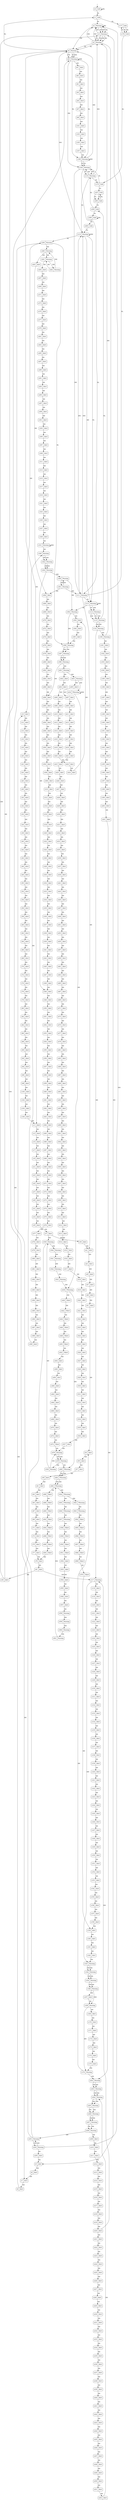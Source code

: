 digraph SM {
s0 [label="s0|Safe", shape=record, style=rounded];
s1 [label="s1|Safe", shape=record, style=rounded];
s2 [label="s2|Warning", shape=record, style=rounded];
s3 [label="s3|Warning", shape=record, style=rounded];
s4 [label="s4|Warning", shape=record, style=rounded];
s5 [label="s5|Alert", shape=record, style=rounded];
s6 [label="s6|Alert", shape=record, style=rounded];
s7 [label="s7|Alert", shape=record, style=rounded];
s8 [label="s8|Alert", shape=record, style=rounded];
s9 [label="s9|Warning", shape=record, style=rounded];
s10 [label="s10|Alert", shape=record, style=rounded];
s11 [label="s11|Alert", shape=record, style=rounded];
s12 [label="s12|Alert", shape=record, style=rounded];
s13 [label="s13|Alert", shape=record, style=rounded];
s14 [label="s14|Alert", shape=record, style=rounded];
s15 [label="s15|Alert", shape=record, style=rounded];
s16 [label="s16|Alert", shape=record, style=rounded];
s17 [label="s17|Alert", shape=record, style=rounded];
s18 [label="s18|Alert", shape=record, style=rounded];
s19 [label="s19|Alert", shape=record, style=rounded];
s20 [label="s20|Alert", shape=record, style=rounded];
s21 [label="s21|Alert", shape=record, style=rounded];
s22 [label="s22|Alert", shape=record, style=rounded];
s23 [label="s23|Alert", shape=record, style=rounded];
s24 [label="s24|Alert", shape=record, style=rounded];
s25 [label="s25|Alert", shape=record, style=rounded];
s26 [label="s26|Alert", shape=record, style=rounded];
s27 [label="s27|Alert", shape=record, style=rounded];
s28 [label="s28|Alert", shape=record, style=rounded];
s29 [label="s29|Alert", shape=record, style=rounded];
s30 [label="s30|Alert", shape=record, style=rounded];
s31 [label="s31|Alert", shape=record, style=rounded];
s32 [label="s32|Alert", shape=record, style=rounded];
s33 [label="s33|Alert", shape=record, style=rounded];
s34 [label="s34|Alert", shape=record, style=rounded];
s35 [label="s35|Alert", shape=record, style=rounded];
s36 [label="s36|Alert", shape=record, style=rounded];
s37 [label="s37|Alert", shape=record, style=rounded];
s38 [label="s38|Alert", shape=record, style=rounded];
s39 [label="s39|Alert", shape=record, style=rounded];
s40 [label="s40|Alert", shape=record, style=rounded];
s41 [label="s41|Alert", shape=record, style=rounded];
s42 [label="s42|Alert", shape=record, style=rounded];
s43 [label="s43|Alert", shape=record, style=rounded];
s44 [label="s44|Alert", shape=record, style=rounded];
s45 [label="s45|Alert", shape=record, style=rounded];
s46 [label="s46|Alert", shape=record, style=rounded];
s47 [label="s47|Alert", shape=record, style=rounded];
s48 [label="s48|Alert", shape=record, style=rounded];
s49 [label="s49|Alert", shape=record, style=rounded];
s50 [label="s50|Alert", shape=record, style=rounded];
s51 [label="s51|Alert", shape=record, style=rounded];
s52 [label="s52|Alert", shape=record, style=rounded];
s53 [label="s53|Alert", shape=record, style=rounded];
s54 [label="s54|Alert", shape=record, style=rounded];
s55 [label="s55|Alert", shape=record, style=rounded];
s56 [label="s56|Alert", shape=record, style=rounded];
s57 [label="s57|Alert", shape=record, style=rounded];
s58 [label="s58|Alert", shape=record, style=rounded];
s59 [label="s59|Alert", shape=record, style=rounded];
s60 [label="s60|Alert", shape=record, style=rounded];
s61 [label="s61|Alert", shape=record, style=rounded];
s62 [label="s62|Alert", shape=record, style=rounded];
s63 [label="s63|Alert", shape=record, style=rounded];
s64 [label="s64|Alert", shape=record, style=rounded];
s65 [label="s65|Alert", shape=record, style=rounded];
s66 [label="s66|Alert", shape=record, style=rounded];
s67 [label="s67|Alert", shape=record, style=rounded];
s68 [label="s68|Alert", shape=record, style=rounded];
s69 [label="s69|Alert", shape=record, style=rounded];
s70 [label="s70|Alert", shape=record, style=rounded];
s71 [label="s71|Alert", shape=record, style=rounded];
s72 [label="s72|Alert", shape=record, style=rounded];
s73 [label="s73|Alert", shape=record, style=rounded];
s74 [label="s74|Alert", shape=record, style=rounded];
s75 [label="s75|Alert", shape=record, style=rounded];
s76 [label="s76|Alert", shape=record, style=rounded];
s77 [label="s77|Alert", shape=record, style=rounded];
s78 [label="s78|Alert", shape=record, style=rounded];
s79 [label="s79|Alert", shape=record, style=rounded];
s80 [label="s80|Alert", shape=record, style=rounded];
s81 [label="s81|Alert", shape=record, style=rounded];
s82 [label="s82|Alert", shape=record, style=rounded];
s83 [label="s83|Alert", shape=record, style=rounded];
s84 [label="s84|Alert", shape=record, style=rounded];
s85 [label="s85|Warning", shape=record, style=rounded];
s86 [label="s86|Alert", shape=record, style=rounded];
s87 [label="s87|Alert", shape=record, style=rounded];
s88 [label="s88|Alert", shape=record, style=rounded];
s89 [label="s89|Alert", shape=record, style=rounded];
s90 [label="s90|Alert", shape=record, style=rounded];
s91 [label="s91|Alert", shape=record, style=rounded];
s92 [label="s92|Alert", shape=record, style=rounded];
s93 [label="s93|Alert", shape=record, style=rounded];
s94 [label="s94|Alert", shape=record, style=rounded];
s95 [label="s95|Alert", shape=record, style=rounded];
s96 [label="s96|Alert", shape=record, style=rounded];
s97 [label="s97|Alert", shape=record, style=rounded];
s98 [label="s98|Alert", shape=record, style=rounded];
s99 [label="s99|Alert", shape=record, style=rounded];
s100 [label="s100|Alert", shape=record, style=rounded];
s101 [label="s101|Alert", shape=record, style=rounded];
s102 [label="s102|Alert", shape=record, style=rounded];
s103 [label="s103|Alert", shape=record, style=rounded];
s104 [label="s104|Alert", shape=record, style=rounded];
s105 [label="s105|Alert", shape=record, style=rounded];
s106 [label="s106|Alert", shape=record, style=rounded];
s107 [label="s107|Alert", shape=record, style=rounded];
s108 [label="s108|Warning", shape=record, style=rounded];
s109 [label="s109|Warning", shape=record, style=rounded];
s110 [label="s110|Warning", shape=record, style=rounded];
s111 [label="s111|Warning", shape=record, style=rounded];
s112 [label="s112|Warning", shape=record, style=rounded];
s113 [label="s113|Warning", shape=record, style=rounded];
s114 [label="s114|Warning", shape=record, style=rounded];
s115 [label="s115|Warning", shape=record, style=rounded];
s116 [label="s116|Warning", shape=record, style=rounded];
s117 [label="s117|Warning", shape=record, style=rounded];
s118 [label="s118|Alert", shape=record, style=rounded];
s119 [label="s119|Alert", shape=record, style=rounded];
s120 [label="s120|Alert", shape=record, style=rounded];
s121 [label="s121|Alert", shape=record, style=rounded];
s122 [label="s122|Alert", shape=record, style=rounded];
s123 [label="s123|Alert", shape=record, style=rounded];
s124 [label="s124|Alert", shape=record, style=rounded];
s125 [label="s125|Alert", shape=record, style=rounded];
s126 [label="s126|Alert", shape=record, style=rounded];
s127 [label="s127|Alert", shape=record, style=rounded];
s128 [label="s128|Alert", shape=record, style=rounded];
s129 [label="s129|Alert", shape=record, style=rounded];
s130 [label="s130|Alert", shape=record, style=rounded];
s131 [label="s131|Alert", shape=record, style=rounded];
s132 [label="s132|Alert", shape=record, style=rounded];
s133 [label="s133|Alert", shape=record, style=rounded];
s134 [label="s134|Alert", shape=record, style=rounded];
s135 [label="s135|Alert", shape=record, style=rounded];
s136 [label="s136|Alert", shape=record, style=rounded];
s137 [label="s137|Alert", shape=record, style=rounded];
s138 [label="s138|Alert", shape=record, style=rounded];
s139 [label="s139|Alert", shape=record, style=rounded];
s140 [label="s140|Alert", shape=record, style=rounded];
s141 [label="s141|Alert", shape=record, style=rounded];
s142 [label="s142|Alert", shape=record, style=rounded];
s143 [label="s143|Alert", shape=record, style=rounded];
s144 [label="s144|Alert", shape=record, style=rounded];
s145 [label="s145|Alert", shape=record, style=rounded];
s146 [label="s146|Alert", shape=record, style=rounded];
s147 [label="s147|Alert", shape=record, style=rounded];
s148 [label="s148|Alert", shape=record, style=rounded];
s149 [label="s149|Alert", shape=record, style=rounded];
s150 [label="s150|Alert", shape=record, style=rounded];
s151 [label="s151|Alert", shape=record, style=rounded];
s152 [label="s152|Alert", shape=record, style=rounded];
s153 [label="s153|Alert", shape=record, style=rounded];
s154 [label="s154|Alert", shape=record, style=rounded];
s155 [label="s155|Alert", shape=record, style=rounded];
s156 [label="s156|Alert", shape=record, style=rounded];
s157 [label="s157|Alert", shape=record, style=rounded];
s158 [label="s158|Alert", shape=record, style=rounded];
s159 [label="s159|Alert", shape=record, style=rounded];
s160 [label="s160|Alert", shape=record, style=rounded];
s161 [label="s161|Alert", shape=record, style=rounded];
s162 [label="s162|Alert", shape=record, style=rounded];
s163 [label="s163|Warning", shape=record, style=rounded];
s164 [label="s164|Warning", shape=record, style=rounded];
s165 [label="s165|Warning", shape=record, style=rounded];
s166 [label="s166|Warning", shape=record, style=rounded];
s167 [label="s167|Alert", shape=record, style=rounded];
s168 [label="s168|Warning", shape=record, style=rounded];
s169 [label="s169|Alert", shape=record, style=rounded];
s170 [label="s170|Alert", shape=record, style=rounded];
s171 [label="s171|Alert", shape=record, style=rounded];
s172 [label="s172|Alert", shape=record, style=rounded];
s173 [label="s173|Alert", shape=record, style=rounded];
s174 [label="s174|Alert", shape=record, style=rounded];
s175 [label="s175|Alert", shape=record, style=rounded];
s176 [label="s176|Warning", shape=record, style=rounded];
s177 [label="s177|Safe", shape=record, style=rounded];
s178 [label="s178|Safe", shape=record, style=rounded];
s179 [label="s179|Safe", shape=record, style=rounded];
s180 [label="s180|Warning", shape=record, style=rounded];
s181 [label="s181|Alert", shape=record, style=rounded];
s182 [label="s182|Alert", shape=record, style=rounded];
s183 [label="s183|Alert", shape=record, style=rounded];
s184 [label="s184|Alert", shape=record, style=rounded];
s185 [label="s185|Alert", shape=record, style=rounded];
s186 [label="s186|Alert", shape=record, style=rounded];
s187 [label="s187|Alert", shape=record, style=rounded];
s188 [label="s188|Alert", shape=record, style=rounded];
s189 [label="s189|Alert", shape=record, style=rounded];
s190 [label="s190|Alert", shape=record, style=rounded];
s191 [label="s191|Alert", shape=record, style=rounded];
s192 [label="s192|Alert", shape=record, style=rounded];
s193 [label="s193|Alert", shape=record, style=rounded];
s194 [label="s194|Alert", shape=record, style=rounded];
s195 [label="s195|Alert", shape=record, style=rounded];
s196 [label="s196|Alert", shape=record, style=rounded];
s197 [label="s197|Alert", shape=record, style=rounded];
s198 [label="s198|Alert", shape=record, style=rounded];
s199 [label="s199|Alert", shape=record, style=rounded];
s200 [label="s200|Alert", shape=record, style=rounded];
s201 [label="s201|Alert", shape=record, style=rounded];
s202 [label="s202|Warning", shape=record, style=rounded];
s203 [label="s203|Warning", shape=record, style=rounded];
s204 [label="s204|Warning", shape=record, style=rounded];
s205 [label="s205|Warning", shape=record, style=rounded];
s206 [label="s206|Warning", shape=record, style=rounded];
s207 [label="s207|Warning", shape=record, style=rounded];
s208 [label="s208|Warning", shape=record, style=rounded];
s209 [label="s209|Alert", shape=record, style=rounded];
s210 [label="s210|Alert", shape=record, style=rounded];
s211 [label="s211|Alert", shape=record, style=rounded];
s212 [label="s212|Alert", shape=record, style=rounded];
s213 [label="s213|Alert", shape=record, style=rounded];
s214 [label="s214|Alert", shape=record, style=rounded];
s215 [label="s215|Alert", shape=record, style=rounded];
s216 [label="s216|Alert", shape=record, style=rounded];
s217 [label="s217|Alert", shape=record, style=rounded];
s218 [label="s218|Alert", shape=record, style=rounded];
s219 [label="s219|Alert", shape=record, style=rounded];
s220 [label="s220|Alert", shape=record, style=rounded];
s221 [label="s221|Alert", shape=record, style=rounded];
s222 [label="s222|Alert", shape=record, style=rounded];
s223 [label="s223|Alert", shape=record, style=rounded];
s224 [label="s224|Alert", shape=record, style=rounded];
s225 [label="s225|Alert", shape=record, style=rounded];
s226 [label="s226|Alert", shape=record, style=rounded];
s227 [label="s227|Alert", shape=record, style=rounded];
s228 [label="s228|Alert", shape=record, style=rounded];
s229 [label="s229|Alert", shape=record, style=rounded];
s230 [label="s230|Alert", shape=record, style=rounded];
s231 [label="s231|Alert", shape=record, style=rounded];
s232 [label="s232|Alert", shape=record, style=rounded];
s233 [label="s233|Alert", shape=record, style=rounded];
s234 [label="s234|Alert", shape=record, style=rounded];
s235 [label="s235|Alert", shape=record, style=rounded];
s236 [label="s236|Alert", shape=record, style=rounded];
s237 [label="s237|Alert", shape=record, style=rounded];
s238 [label="s238|Alert", shape=record, style=rounded];
s239 [label="s239|Alert", shape=record, style=rounded];
s240 [label="s240|Alert", shape=record, style=rounded];
s241 [label="s241|Alert", shape=record, style=rounded];
s242 [label="s242|Alert", shape=record, style=rounded];
s243 [label="s243|Alert", shape=record, style=rounded];
s244 [label="s244|Alert", shape=record, style=rounded];
s245 [label="s245|Alert", shape=record, style=rounded];
s246 [label="s246|Alert", shape=record, style=rounded];
s247 [label="s247|Alert", shape=record, style=rounded];
s248 [label="s248|Alert", shape=record, style=rounded];
s249 [label="s249|Alert", shape=record, style=rounded];
s250 [label="s250|Alert", shape=record, style=rounded];
s251 [label="s251|Alert", shape=record, style=rounded];
s252 [label="s252|Alert", shape=record, style=rounded];
s253 [label="s253|Warning", shape=record, style=rounded];
s254 [label="s254|Warning", shape=record, style=rounded];
s255 [label="s255|Alert", shape=record, style=rounded];
s256 [label="s256|Warning", shape=record, style=rounded];
s257 [label="s257|Safe", shape=record, style=rounded];
s258 [label="s258|Safe", shape=record, style=rounded];
s259 [label="s259|Safe", shape=record, style=rounded];
s260 [label="s260|Warning", shape=record, style=rounded];
s261 [label="s261|Warning", shape=record, style=rounded];
s262 [label="s262|Warning", shape=record, style=rounded];
s263 [label="s263|Alert", shape=record, style=rounded];
s264 [label="s264|Alert", shape=record, style=rounded];
s265 [label="s265|Alert", shape=record, style=rounded];
s266 [label="s266|Alert", shape=record, style=rounded];
s267 [label="s267|Alert", shape=record, style=rounded];
s268 [label="s268|Alert", shape=record, style=rounded];
s269 [label="s269|Alert", shape=record, style=rounded];
s270 [label="s270|Alert", shape=record, style=rounded];
s271 [label="s271|Alert", shape=record, style=rounded];
s272 [label="s272|Alert", shape=record, style=rounded];
s273 [label="s273|Alert", shape=record, style=rounded];
s274 [label="s274|Alert", shape=record, style=rounded];
s275 [label="s275|Alert", shape=record, style=rounded];
s276 [label="s276|Alert", shape=record, style=rounded];
s277 [label="s277|Alert", shape=record, style=rounded];
s278 [label="s278|Alert", shape=record, style=rounded];
s279 [label="s279|Alert", shape=record, style=rounded];
s280 [label="s280|Alert", shape=record, style=rounded];
s281 [label="s281|Alert", shape=record, style=rounded];
s282 [label="s282|Alert", shape=record, style=rounded];
s283 [label="s283|Alert", shape=record, style=rounded];
s284 [label="s284|Alert", shape=record, style=rounded];
s285 [label="s285|Alert", shape=record, style=rounded];
s286 [label="s286|Alert", shape=record, style=rounded];
s287 [label="s287|Alert", shape=record, style=rounded];
s288 [label="s288|Alert", shape=record, style=rounded];
s289 [label="s289|Alert", shape=record, style=rounded];
s290 [label="s290|Alert", shape=record, style=rounded];
s291 [label="s291|Alert", shape=record, style=rounded];
s292 [label="s292|Alert", shape=record, style=rounded];
s293 [label="s293|Alert", shape=record, style=rounded];
s294 [label="s294|Alert", shape=record, style=rounded];
s295 [label="s295|Alert", shape=record, style=rounded];
s296 [label="s296|Alert", shape=record, style=rounded];
s297 [label="s297|Alert", shape=record, style=rounded];
s298 [label="s298|Alert", shape=record, style=rounded];
s299 [label="s299|Alert", shape=record, style=rounded];
s300 [label="s300|Alert", shape=record, style=rounded];
s301 [label="s301|Alert", shape=record, style=rounded];
s302 [label="s302|Alert", shape=record, style=rounded];
s303 [label="s303|Alert", shape=record, style=rounded];
s304 [label="s304|Alert", shape=record, style=rounded];
s305 [label="s305|Alert", shape=record, style=rounded];
s306 [label="s306|Alert", shape=record, style=rounded];
s307 [label="s307|Alert", shape=record, style=rounded];
s308 [label="s308|Alert", shape=record, style=rounded];
s309 [label="s309|Alert", shape=record, style=rounded];
s310 [label="s310|Alert", shape=record, style=rounded];
s311 [label="s311|Alert", shape=record, style=rounded];
s312 [label="s312|Alert", shape=record, style=rounded];
s313 [label="s313|Alert", shape=record, style=rounded];
s314 [label="s314|Alert", shape=record, style=rounded];
s315 [label="s315|Alert", shape=record, style=rounded];
s316 [label="s316|Alert", shape=record, style=rounded];
s317 [label="s317|Alert", shape=record, style=rounded];
s318 [label="s318|Alert", shape=record, style=rounded];
s319 [label="s319|Alert", shape=record, style=rounded];
s320 [label="s320|Alert", shape=record, style=rounded];
s321 [label="s321|Alert", shape=record, style=rounded];
s322 [label="s322|Alert", shape=record, style=rounded];
s323 [label="s323|Alert", shape=record, style=rounded];
s324 [label="s324|Alert", shape=record, style=rounded];
s325 [label="s325|Alert", shape=record, style=rounded];
s326 [label="s326|Alert", shape=record, style=rounded];
s327 [label="s327|Alert", shape=record, style=rounded];
s328 [label="s328|Alert", shape=record, style=rounded];
s329 [label="s329|Alert", shape=record, style=rounded];
s330 [label="s330|Alert", shape=record, style=rounded];
s331 [label="s331|Warning", shape=record, style=rounded];
s332 [label="s332|Alert", shape=record, style=rounded];
s333 [label="s333|Alert", shape=record, style=rounded];
s334 [label="s334|Alert", shape=record, style=rounded];
s335 [label="s335|Alert", shape=record, style=rounded];
s336 [label="s336|Alert", shape=record, style=rounded];
s337 [label="s337|Alert", shape=record, style=rounded];
s338 [label="s338|Alert", shape=record, style=rounded];
s339 [label="s339|Alert", shape=record, style=rounded];
s340 [label="s340|Warning", shape=record, style=rounded];
s341 [label="s341|Alert", shape=record, style=rounded];
s342 [label="s342|Warning", shape=record, style=rounded];
s343 [label="s343|Alert", shape=record, style=rounded];
s344 [label="s344|Warning", shape=record, style=rounded];
s345 [label="s345|Alert", shape=record, style=rounded];
s346 [label="s346|Alert", shape=record, style=rounded];
s347 [label="s347|Alert", shape=record, style=rounded];
s348 [label="s348|Alert", shape=record, style=rounded];
s349 [label="s349|Alert", shape=record, style=rounded];
s350 [label="s350|Alert", shape=record, style=rounded];
s351 [label="s351|Alert", shape=record, style=rounded];
s352 [label="s352|Alert", shape=record, style=rounded];
s353 [label="s353|Alert", shape=record, style=rounded];
s354 [label="s354|Alert", shape=record, style=rounded];
s355 [label="s355|Alert", shape=record, style=rounded];
s356 [label="s356|Alert", shape=record, style=rounded];
s357 [label="s357|Alert", shape=record, style=rounded];
s358 [label="s358|Alert", shape=record, style=rounded];
s359 [label="s359|Alert", shape=record, style=rounded];
s360 [label="s360|Alert", shape=record, style=rounded];
s361 [label="s361|Alert", shape=record, style=rounded];
s362 [label="s362|Alert", shape=record, style=rounded];
s363 [label="s363|Alert", shape=record, style=rounded];
s364 [label="s364|Alert", shape=record, style=rounded];
s365 [label="s365|Alert", shape=record, style=rounded];
s366 [label="s366|Alert", shape=record, style=rounded];
s367 [label="s367|Alert", shape=record, style=rounded];
s368 [label="s368|Alert", shape=record, style=rounded];
s369 [label="s369|Alert", shape=record, style=rounded];
s370 [label="s370|Alert", shape=record, style=rounded];
s371 [label="s371|Alert", shape=record, style=rounded];
s372 [label="s372|Alert", shape=record, style=rounded];
s373 [label="s373|Alert", shape=record, style=rounded];
s374 [label="s374|Alert", shape=record, style=rounded];
s375 [label="s375|Alert", shape=record, style=rounded];
s376 [label="s376|Alert", shape=record, style=rounded];
s377 [label="s377|Alert", shape=record, style=rounded];
s378 [label="s378|Alert", shape=record, style=rounded];
s379 [label="s379|Alert", shape=record, style=rounded];
s380 [label="s380|Alert", shape=record, style=rounded];
s381 [label="s381|Alert", shape=record, style=rounded];
s382 [label="s382|Alert", shape=record, style=rounded];
s383 [label="s383|Alert", shape=record, style=rounded];
s384 [label="s384|Alert", shape=record, style=rounded];
s385 [label="s385|Alert", shape=record, style=rounded];
s386 [label="s386|Alert", shape=record, style=rounded];
s387 [label="s387|Alert", shape=record, style=rounded];
s388 [label="s388|Alert", shape=record, style=rounded];
s389 [label="s389|Alert", shape=record, style=rounded];
s390 [label="s390|Warning", shape=record, style=rounded];
s391 [label="s391|Warning", shape=record, style=rounded];
s392 [label="s392|Warning", shape=record, style=rounded];
s393 [label="s393|Alert", shape=record, style=rounded];
s394 [label="s394|Alert", shape=record, style=rounded];
s395 [label="s395|Alert", shape=record, style=rounded];
s396 [label="s396|Warning", shape=record, style=rounded];
s397 [label="s397|Warning", shape=record, style=rounded];
s398 [label="s398|Warning", shape=record, style=rounded];
s399 [label="s399|Safe", shape=record, style=rounded];
s400 [label="s400|Safe", shape=record, style=rounded];
s401 [label="s401|Warning", shape=record, style=rounded];
s402 [label="s402|Alert", shape=record, style=rounded];
s403 [label="s403|Warning", shape=record, style=rounded];
s404 [label="s404|Alert", shape=record, style=rounded];
s405 [label="s405|Alert", shape=record, style=rounded];
s406 [label="s406|Alert", shape=record, style=rounded];
s407 [label="s407|Alert", shape=record, style=rounded];
s408 [label="s408|Alert", shape=record, style=rounded];
s409 [label="s409|Alert", shape=record, style=rounded];
s410 [label="s410|Alert", shape=record, style=rounded];
s411 [label="s411|Alert", shape=record, style=rounded];
s412 [label="s412|Alert", shape=record, style=rounded];
s413 [label="s413|Alert", shape=record, style=rounded];
s414 [label="s414|Alert", shape=record, style=rounded];
s415 [label="s415|Alert", shape=record, style=rounded];
s416 [label="s416|Alert", shape=record, style=rounded];
s417 [label="s417|Alert", shape=record, style=rounded];
s418 [label="s418|Alert", shape=record, style=rounded];
s419 [label="s419|Alert", shape=record, style=rounded];
s420 [label="s420|Alert", shape=record, style=rounded];
s421 [label="s421|Alert", shape=record, style=rounded];
s422 [label="s422|Alert", shape=record, style=rounded];
s423 [label="s423|Alert", shape=record, style=rounded];
s424 [label="s424|Alert", shape=record, style=rounded];
s425 [label="s425|Alert", shape=record, style=rounded];
s426 [label="s426|Alert", shape=record, style=rounded];
s427 [label="s427|Alert", shape=record, style=rounded];
s428 [label="s428|Alert", shape=record, style=rounded];
s429 [label="s429|Alert", shape=record, style=rounded];
s430 [label="s430|Alert", shape=record, style=rounded];
s431 [label="s431|Alert", shape=record, style=rounded];
s432 [label="s432|Alert", shape=record, style=rounded];
s433 [label="s433|Alert", shape=record, style=rounded];
s434 [label="s434|TWarning", shape=record, style=rounded];
s435 [label="s435|Alert", shape=record, style=rounded];
s436 [label="s436|Alert", shape=record, style=rounded];
s437 [label="s437|Alert", shape=record, style=rounded];
s438 [label="s438|TWarning", shape=record, style=rounded];
s439 [label="s439|Alert", shape=record, style=rounded];
s440 [label="s440|TAlert", shape=record, style=rounded];
s441 [label="s441|Alert", shape=record, style=rounded];
s442 [label="s442|TAlert", shape=record, style=rounded];
s443 [label="s443|Alert", shape=record, style=rounded];
s444 [label="s444|TAlert", shape=record, style=rounded];
s445 [label="s445|Alert", shape=record, style=rounded];
s446 [label="s446|TAlert", shape=record, style=rounded];
s447 [label="s447|Alert", shape=record, style=rounded];
s448 [label="s448|TAlert", shape=record, style=rounded];
s449 [label="s449|Alert", shape=record, style=rounded];
s450 [label="s450|TAlert", shape=record, style=rounded];
s451 [label="s451|Alert", shape=record, style=rounded];
s452 [label="s452|TAlert", shape=record, style=rounded];
s453 [label="s453|Alert", shape=record, style=rounded];
s454 [label="s454|Alert", shape=record, style=rounded];
s455 [label="s455|Alert", shape=record, style=rounded];
s456 [label="s456|Alert", shape=record, style=rounded];
s457 [label="s457|Alert", shape=record, style=rounded];
s458 [label="s458|Alert", shape=record, style=rounded];
s459 [label="s459|Alert", shape=record, style=rounded];
s460 [label="s460|Alert", shape=record, style=rounded];
s461 [label="s461|Alert", shape=record, style=rounded];
s462 [label="s462|Alert", shape=record, style=rounded];
s463 [label="s463|Alert", shape=record, style=rounded];
s464 [label="s464|Alert", shape=record, style=rounded];
s465 [label="s465|Alert", shape=record, style=rounded];
s466 [label="s466|Alert", shape=record, style=rounded];
s467 [label="s467|Alert", shape=record, style=rounded];
s468 [label="s468|Alert", shape=record, style=rounded];
s469 [label="s469|Alert", shape=record, style=rounded];
s470 [label="s470|Alert", shape=record, style=rounded];
s471 [label="s471|Alert", shape=record, style=rounded];
s472 [label="s472|Alert", shape=record, style=rounded];
s473 [label="s473|Alert", shape=record, style=rounded];
s474 [label="s474|TAlert", shape=record, style=rounded];
s475 [label="s475|Alert", shape=record, style=rounded];
s476 [label="s476|Warning", shape=record, style=rounded];
s477 [label="s477|Alert", shape=record, style=rounded];
s478 [label="s478|Warning", shape=record, style=rounded];
s479 [label="s479|Alert", shape=record, style=rounded];
s480 [label="s480|TWarning", shape=record, style=rounded];
s481 [label="s481|Alert", shape=record, style=rounded];
s482 [label="s482|TWarning", shape=record, style=rounded];
s483 [label="s483|Alert", shape=record, style=rounded];
s484 [label="s484|TWarning", shape=record, style=rounded];
s485 [label="s485|Alert", shape=record, style=rounded];
s486 [label="s486|TAlert", shape=record, style=rounded];
s487 [label="s487|Alert", shape=record, style=rounded];
s488 [label="s488|TAlert", shape=record, style=rounded];
s489 [label="s489|Alert", shape=record, style=rounded];
s490 [label="s490|TAlert", shape=record, style=rounded];
s491 [label="s491|Alert", shape=record, style=rounded];
s492 [label="s492|TAlert", shape=record, style=rounded];
s493 [label="s493|Alert", shape=record, style=rounded];
s494 [label="s494|TAlert", shape=record, style=rounded];
s495 [label="s495|Alert", shape=record, style=rounded];
s496 [label="s496|TAlert", shape=record, style=rounded];
s497 [label="s497|Alert", shape=record, style=rounded];
s498 [label="s498|TAlert", shape=record, style=rounded];
s499 [label="s499|Alert", shape=record, style=rounded];
s500 [label="s500|TAlert", shape=record, style=rounded];
s501 [label="s501|Alert", shape=record, style=rounded];
s502 [label="s502|Alert", shape=record, style=rounded];
s503 [label="s503|Alert", shape=record, style=rounded];
s504 [label="s504|Alert", shape=record, style=rounded];
s505 [label="s505|Alert", shape=record, style=rounded];
s506 [label="s506|Alert", shape=record, style=rounded];
s507 [label="s507|Alert", shape=record, style=rounded];
s508 [label="s508|Alert", shape=record, style=rounded];
s509 [label="s509|Alert", shape=record, style=rounded];
s510 [label="s510|Alert", shape=record, style=rounded];
s511 [label="s511|Alert", shape=record, style=rounded];
s512 [label="s512|Alert", shape=record, style=rounded];
s513 [label="s513|Alert", shape=record, style=rounded];
s514 [label="s514|Alert", shape=record, style=rounded];
s515 [label="s515|Alert", shape=record, style=rounded];
s516 [label="s516|Alert", shape=record, style=rounded];
s517 [label="s517|Alert", shape=record, style=rounded];
s518 [label="s518|Alert", shape=record, style=rounded];
s519 [label="s519|Alert", shape=record, style=rounded];
s520 [label="s520|Alert", shape=record, style=rounded];
s521 [label="s521|Alert", shape=record, style=rounded];
s522 [label="s522|Alert", shape=record, style=rounded];
s523 [label="s523|Alert", shape=record, style=rounded];
s524 [label="s524|Alert", shape=record, style=rounded];
s525 [label="s525|Alert", shape=record, style=rounded];
s526 [label="s526|Alert", shape=record, style=rounded];
s527 [label="s527|Alert", shape=record, style=rounded];
s528 [label="s528|Alert", shape=record, style=rounded];
s529 [label="s529|Alert", shape=record, style=rounded];
s530 [label="s530|Alert", shape=record, style=rounded];
s531 [label="s531|Alert", shape=record, style=rounded];
s532 [label="s532|Alert", shape=record, style=rounded];
s533 [label="s533|Alert", shape=record, style=rounded];
s534 [label="s534|Alert", shape=record, style=rounded];
s535 [label="s535|Alert", shape=record, style=rounded];
s536 [label="s536|Alert", shape=record, style=rounded];
s537 [label="s537|Alert", shape=record, style=rounded];
s538 [label="s538|Warning", shape=record, style=rounded];
s539 [label="s539|Warning", shape=record, style=rounded];
s540 [label="s540|Warning", shape=record, style=rounded];
s541 [label="s541|Warning", shape=record, style=rounded];
s542 [label="s542|Warning", shape=record, style=rounded];
s543 [label="s543|Warning", shape=record, style=rounded];
s544 [label="s544|TWarning", shape=record, style=rounded];
s545 [label="s545|TWarning", shape=record, style=rounded];
s546 [label="s546|TWarning", shape=record, style=rounded];
s547 [label="s547|TWarning", shape=record, style=rounded];
s548 [label="s548|TAlert", shape=record, style=rounded];
s549 [label="s549|TAlert", shape=record, style=rounded];
s550 [label="s550|TAlert", shape=record, style=rounded];
s551 [label="s551|TAlert", shape=record, style=rounded];
s552 [label="s552|Alert", shape=record, style=rounded];
s553 [label="s553|Alert", shape=record, style=rounded];
s554 [label="s554|Alert", shape=record, style=rounded];
s555 [label="s555|Alert", shape=record, style=rounded];
s556 [label="s556|Alert", shape=record, style=rounded];
s557 [label="s557|Alert", shape=record, style=rounded];
s558 [label="s558|Warning", shape=record, style=rounded];
s559 [label="s559|Warning", shape=record, style=rounded];
s560 [label="s560|Warning", shape=record, style=rounded];
s561 [label="s561|Warning", shape=record, style=rounded];
s562 [label="s562|TWarning", shape=record, style=rounded];
s563 [label="s563|TWarning", shape=record, style=rounded];
s564 [label="s564|TAlert", shape=record, style=rounded];
s565 [label="s565|TAlert", shape=record, style=rounded];
s566 [label="s566|TAlert", shape=record, style=rounded];
s567 [label="s567|TAlert", shape=record, style=rounded];
s568 [label="s568|TAlert", shape=record, style=rounded];
s569 [label="s569|TAlert", shape=record, style=rounded];
s570 [label="s570|TAlert", shape=record, style=rounded];
s0 -> s0  [label="NL"];
s0 -> s1  [label="DL"];
s1 -> s2  [label="DL"];
s1 -> s177  [label="NL"];
s2 -> s2  [label="DL"];
s2 -> s3  [label="DM"];
s2 -> s9  [label="DH"];
s2 -> s3  [label="NM"];
s2 -> s3  [label="NL"];
s3 -> s4  [label="DM"];
s3 -> s4  [label="DH"];
s3 -> s4  [label="DL"];
s3 -> s2  [label="NM"];
s3 -> s4  [label="NL"];
s4 -> s2  [label="DM"];
s4 -> s5  [label="DH"];
s4 -> s9  [label="DL"];
s4 -> s2  [label="NM"];
s4 -> s9  [label="NL"];
s5 -> s6  [label="DH"];
s6 -> s7  [label="DH"];
s7 -> s8  [label="DH"];
s8 -> s10  [label="DH"];
s9 -> s11  [label="DH"];
s9 -> s85  [label="DM"];
s9 -> s85  [label="DL"];
s9 -> s1  [label="NL"];
s9 -> s85  [label="NM"];
s10 -> s12  [label="DH"];
s11 -> s13  [label="DH"];
s12 -> s14  [label="DH"];
s13 -> s15  [label="DH"];
s14 -> s16  [label="DH"];
s15 -> s17  [label="DH"];
s16 -> s18  [label="DH"];
s17 -> s19  [label="DH"];
s18 -> s20  [label="DH"];
s19 -> s21  [label="DH"];
s20 -> s22  [label="DH"];
s21 -> s23  [label="DH"];
s22 -> s24  [label="DH"];
s23 -> s25  [label="DH"];
s24 -> s26  [label="DH"];
s25 -> s27  [label="DH"];
s26 -> s28  [label="DH"];
s27 -> s29  [label="DH"];
s28 -> s30  [label="DH"];
s29 -> s31  [label="DH"];
s30 -> s32  [label="DH"];
s31 -> s33  [label="DH"];
s32 -> s34  [label="DH"];
s33 -> s35  [label="DH"];
s34 -> s36  [label="DH"];
s35 -> s37  [label="DH"];
s36 -> s38  [label="DH"];
s37 -> s39  [label="DH"];
s37 -> s539  [label="DM"];
s38 -> s40  [label="DH"];
s39 -> s41  [label="DH"];
s40 -> s42  [label="DH"];
s41 -> s43  [label="DH"];
s42 -> s44  [label="DH"];
s43 -> s45  [label="DH"];
s44 -> s46  [label="DH"];
s45 -> s47  [label="DH"];
s46 -> s48  [label="DH"];
s47 -> s49  [label="DH"];
s48 -> s50  [label="DH"];
s49 -> s51  [label="DH"];
s50 -> s52  [label="DH"];
s51 -> s53  [label="DH"];
s52 -> s54  [label="DH"];
s53 -> s55  [label="DH"];
s54 -> s56  [label="DH"];
s55 -> s57  [label="DH"];
s56 -> s58  [label="DH"];
s57 -> s59  [label="DH"];
s58 -> s60  [label="DH"];
s59 -> s61  [label="DH"];
s60 -> s62  [label="DH"];
s61 -> s63  [label="DH"];
s62 -> s64  [label="DH"];
s63 -> s65  [label="DH"];
s64 -> s66  [label="DH"];
s65 -> s67  [label="DH"];
s66 -> s68  [label="DH"];
s67 -> s69  [label="DH"];
s68 -> s70  [label="DH"];
s69 -> s71  [label="DH"];
s70 -> s72  [label="DH"];
s71 -> s73  [label="DH"];
s72 -> s74  [label="DH"];
s73 -> s75  [label="DH"];
s74 -> s76  [label="DH"];
s75 -> s77  [label="DH"];
s76 -> s78  [label="DH"];
s77 -> s79  [label="DH"];
s78 -> s80  [label="DH"];
s79 -> s81  [label="DH"];
s80 -> s82  [label="DH"];
s81 -> s83  [label="DH"];
s81 -> s117  [label="DM"];
s82 -> s84  [label="DH"];
s83 -> s85  [label="DH"];
s83 -> s3  [label="DM"];
s84 -> s86  [label="DH"];
s85 -> s87  [label="DH"];
s85 -> s109  [label="DM"];
s85 -> s108  [label="DL"];
s85 -> s85  [label="NM"];
s85 -> s108  [label="NL"];
s86 -> s88  [label="DH"];
s87 -> s89  [label="DH"];
s88 -> s90  [label="DH"];
s89 -> s91  [label="DH"];
s90 -> s92  [label="DH"];
s91 -> s93  [label="DH"];
s92 -> s94  [label="DH"];
s93 -> s95  [label="DH"];
s94 -> s96  [label="DH"];
s95 -> s97  [label="DH"];
s96 -> s98  [label="DH"];
s97 -> s99  [label="DH"];
s98 -> s100  [label="DH"];
s99 -> s101  [label="DH"];
s100 -> s102  [label="DH"];
s101 -> s103  [label="DH"];
s102 -> s104  [label="DH"];
s103 -> s105  [label="DH"];
s104 -> s106  [label="DH"];
s105 -> s107  [label="DH"];
s106 -> s11  [label="DH"];
s107 -> s108  [label="DH"];
s108 -> s108  [label="DH"];
s108 -> s9  [label="DM"];
s108 -> s109  [label="DL"];
s108 -> s109  [label="NL"];
s109 -> s110  [label="DM"];
s109 -> s111  [label="DH"];
s109 -> s111  [label="DL"];
s109 -> s110  [label="NL"];
s110 -> s4  [label="DM"];
s110 -> s109  [label="DH"];
s110 -> s179  [label="NL"];
s110 -> s112  [label="DL"];
s111 -> s41  [label="DH"];
s111 -> s112  [label="DM"];
s111 -> s113  [label="DL"];
s111 -> s112  [label="NM"];
s111 -> s2  [label="NL"];
s112 -> s112  [label="DM"];
s112 -> s113  [label="DH"];
s112 -> s9  [label="NM"];
s112 -> s256  [label="DL"];
s112 -> s113  [label="NL"];
s113 -> s113  [label="DH"];
s113 -> s114  [label="DM"];
s113 -> s392  [label="DL"];
s113 -> s114  [label="NL"];
s114 -> s115  [label="DH"];
s114 -> s115  [label="DM"];
s114 -> s115  [label="NL"];
s115 -> s116  [label="DH"];
s115 -> s116  [label="DM"];
s115 -> s259  [label="NL"];
s116 -> s117  [label="DH"];
s116 -> s180  [label="DM"];
s117 -> s118  [label="DH"];
s117 -> s163  [label="DM"];
s118 -> s119  [label="DH"];
s119 -> s120  [label="DH"];
s120 -> s121  [label="DH"];
s121 -> s122  [label="DH"];
s122 -> s123  [label="DH"];
s123 -> s124  [label="DH"];
s124 -> s125  [label="DH"];
s125 -> s126  [label="DH"];
s126 -> s127  [label="DH"];
s127 -> s128  [label="DH"];
s128 -> s129  [label="DH"];
s129 -> s130  [label="DH"];
s130 -> s131  [label="DH"];
s131 -> s132  [label="DH"];
s132 -> s133  [label="DH"];
s133 -> s134  [label="DH"];
s134 -> s135  [label="DH"];
s135 -> s136  [label="DH"];
s136 -> s137  [label="DH"];
s137 -> s138  [label="DH"];
s138 -> s139  [label="DH"];
s139 -> s140  [label="DH"];
s140 -> s141  [label="DH"];
s141 -> s142  [label="DH"];
s142 -> s143  [label="DH"];
s143 -> s144  [label="DH"];
s144 -> s145  [label="DH"];
s145 -> s146  [label="DH"];
s146 -> s147  [label="DH"];
s147 -> s148  [label="DH"];
s148 -> s149  [label="DH"];
s149 -> s150  [label="DH"];
s150 -> s151  [label="DH"];
s151 -> s152  [label="DH"];
s152 -> s153  [label="DH"];
s153 -> s154  [label="DH"];
s154 -> s155  [label="DH"];
s155 -> s156  [label="DH"];
s156 -> s157  [label="DH"];
s157 -> s158  [label="DH"];
s158 -> s159  [label="DH"];
s159 -> s160  [label="DH"];
s160 -> s161  [label="DH"];
s161 -> s162  [label="DH"];
s162 -> s163  [label="DH"];
s163 -> s164  [label="DH"];
s163 -> s164  [label="DM"];
s164 -> s165  [label="DH"];
s164 -> s165  [label="DM"];
s165 -> s166  [label="DH"];
s165 -> s166  [label="DM"];
s166 -> s167  [label="DH"];
s166 -> s168  [label="DM"];
s167 -> s168  [label="DH"];
s168 -> s169  [label="DH"];
s168 -> s176  [label="DM"];
s169 -> s170  [label="DH"];
s170 -> s171  [label="DH"];
s171 -> s172  [label="DH"];
s172 -> s173  [label="DH"];
s173 -> s174  [label="DH"];
s174 -> s175  [label="DH"];
s175 -> s176  [label="DH"];
s176 -> s53  [label="DH"];
s176 -> s202  [label="DM"];
s177 -> s178  [label="NL"];
s177 -> s178  [label="DL"];
s178 -> s177  [label="NL"];
s178 -> s179  [label="DL"];
s179 -> s109  [label="DL"];
s179 -> s257  [label="NL"];
s180 -> s4  [label="DM"];
s180 -> s181  [label="DH"];
s181 -> s182  [label="DH"];
s182 -> s183  [label="DH"];
s183 -> s184  [label="DH"];
s184 -> s185  [label="DH"];
s185 -> s186  [label="DH"];
s186 -> s187  [label="DH"];
s187 -> s188  [label="DH"];
s188 -> s189  [label="DH"];
s189 -> s190  [label="DH"];
s190 -> s191  [label="DH"];
s191 -> s192  [label="DH"];
s192 -> s193  [label="DH"];
s193 -> s194  [label="DH"];
s194 -> s195  [label="DH"];
s195 -> s196  [label="DH"];
s196 -> s197  [label="DH"];
s197 -> s198  [label="DH"];
s198 -> s199  [label="DH"];
s199 -> s200  [label="DH"];
s200 -> s201  [label="DH"];
s201 -> s202  [label="DH"];
s202 -> s203  [label="DH"];
s202 -> s203  [label="DM"];
s203 -> s204  [label="DH"];
s203 -> s204  [label="DM"];
s204 -> s205  [label="DH"];
s204 -> s205  [label="DM"];
s205 -> s206  [label="DH"];
s205 -> s206  [label="DM"];
s206 -> s207  [label="DH"];
s206 -> s207  [label="DM"];
s207 -> s208  [label="DH"];
s207 -> s208  [label="DM"];
s208 -> s209  [label="DH"];
s208 -> s253  [label="DM"];
s209 -> s210  [label="DH"];
s210 -> s211  [label="DH"];
s211 -> s212  [label="DH"];
s212 -> s213  [label="DH"];
s213 -> s214  [label="DH"];
s214 -> s215  [label="DH"];
s215 -> s216  [label="DH"];
s216 -> s217  [label="DH"];
s217 -> s218  [label="DH"];
s218 -> s219  [label="DH"];
s219 -> s220  [label="DH"];
s220 -> s221  [label="DH"];
s220 -> s117  [label="DM"];
s221 -> s222  [label="DH"];
s222 -> s223  [label="DH"];
s223 -> s224  [label="DH"];
s224 -> s225  [label="DH"];
s225 -> s226  [label="DH"];
s226 -> s227  [label="DH"];
s227 -> s228  [label="DH"];
s228 -> s229  [label="DH"];
s229 -> s230  [label="DH"];
s230 -> s231  [label="DH"];
s231 -> s232  [label="DH"];
s232 -> s233  [label="DH"];
s233 -> s234  [label="DH"];
s234 -> s235  [label="DH"];
s235 -> s236  [label="DH"];
s236 -> s237  [label="DH"];
s237 -> s238  [label="DH"];
s238 -> s239  [label="DH"];
s239 -> s240  [label="DH"];
s240 -> s241  [label="DH"];
s241 -> s242  [label="DH"];
s242 -> s243  [label="DH"];
s243 -> s244  [label="DH"];
s244 -> s245  [label="DH"];
s245 -> s246  [label="DH"];
s246 -> s247  [label="DH"];
s247 -> s248  [label="DH"];
s248 -> s249  [label="DH"];
s249 -> s250  [label="DH"];
s250 -> s251  [label="DH"];
s251 -> s252  [label="DH"];
s252 -> s204  [label="DH"];
s253 -> s254  [label="DM"];
s253 -> s256  [label="DH"];
s253 -> s9  [label="NM"];
s254 -> s253  [label="DM"];
s254 -> s255  [label="DH"];
s254 -> s3  [label="NM"];
s255 -> s5  [label="DH"];
s256 -> s10  [label="DH"];
s256 -> s260  [label="DM"];
s256 -> s396  [label="DL"];
s257 -> s258  [label="NL"];
s257 -> s258  [label="DL"];
s258 -> s257  [label="NL"];
s258 -> s259  [label="DL"];
s259 -> s110  [label="DL"];
s259 -> s399  [label="NL"];
s260 -> s261  [label="DM"];
s260 -> s263  [label="DH"];
s261 -> s262  [label="DM"];
s261 -> s265  [label="DH"];
s262 -> s260  [label="DM"];
s262 -> s261  [label="DH"];
s263 -> s264  [label="DH"];
s264 -> s266  [label="DH"];
s265 -> s267  [label="DH"];
s266 -> s268  [label="DH"];
s267 -> s269  [label="DH"];
s268 -> s270  [label="DH"];
s269 -> s271  [label="DH"];
s270 -> s272  [label="DH"];
s271 -> s273  [label="DH"];
s272 -> s274  [label="DH"];
s273 -> s275  [label="DH"];
s274 -> s276  [label="DH"];
s275 -> s277  [label="DH"];
s276 -> s278  [label="DH"];
s277 -> s279  [label="DH"];
s278 -> s280  [label="DH"];
s279 -> s281  [label="DH"];
s280 -> s282  [label="DH"];
s281 -> s283  [label="DH"];
s282 -> s284  [label="DH"];
s283 -> s285  [label="DH"];
s284 -> s286  [label="DH"];
s285 -> s287  [label="DH"];
s286 -> s288  [label="DH"];
s287 -> s289  [label="DH"];
s288 -> s290  [label="DH"];
s289 -> s291  [label="DH"];
s290 -> s292  [label="DH"];
s291 -> s293  [label="DH"];
s292 -> s294  [label="DH"];
s293 -> s295  [label="DH"];
s294 -> s296  [label="DH"];
s295 -> s297  [label="DH"];
s296 -> s298  [label="DH"];
s297 -> s299  [label="DH"];
s298 -> s300  [label="DH"];
s299 -> s301  [label="DH"];
s300 -> s302  [label="DH"];
s301 -> s303  [label="DH"];
s302 -> s304  [label="DH"];
s303 -> s305  [label="DH"];
s304 -> s306  [label="DH"];
s305 -> s307  [label="DH"];
s306 -> s308  [label="DH"];
s307 -> s309  [label="DH"];
s308 -> s310  [label="DH"];
s309 -> s311  [label="DH"];
s310 -> s312  [label="DH"];
s311 -> s313  [label="DH"];
s312 -> s314  [label="DH"];
s313 -> s315  [label="DH"];
s314 -> s316  [label="DH"];
s315 -> s317  [label="DH"];
s316 -> s318  [label="DH"];
s317 -> s319  [label="DH"];
s318 -> s320  [label="DH"];
s319 -> s321  [label="DH"];
s320 -> s322  [label="DH"];
s321 -> s323  [label="DH"];
s322 -> s324  [label="DH"];
s323 -> s325  [label="DH"];
s324 -> s326  [label="DH"];
s325 -> s327  [label="DH"];
s326 -> s328  [label="DH"];
s327 -> s329  [label="DH"];
s328 -> s330  [label="DH"];
s329 -> s331  [label="DH"];
s330 -> s332  [label="DH"];
s331 -> s331  [label="DM"];
s331 -> s340  [label="DH"];
s332 -> s333  [label="DH"];
s333 -> s334  [label="DH"];
s334 -> s335  [label="DH"];
s335 -> s336  [label="DH"];
s336 -> s337  [label="DH"];
s337 -> s338  [label="DH"];
s338 -> s339  [label="DH"];
s339 -> s341  [label="DH"];
s340 -> s342  [label="DH"];
s340 -> s342  [label="DM"];
s341 -> s343  [label="DH"];
s342 -> s344  [label="DH"];
s342 -> s344  [label="DM"];
s343 -> s345  [label="DH"];
s344 -> s346  [label="DH"];
s344 -> s390  [label="DM"];
s345 -> s347  [label="DH"];
s346 -> s348  [label="DH"];
s347 -> s349  [label="DH"];
s348 -> s350  [label="DH"];
s349 -> s346  [label="DH"];
s350 -> s351  [label="DH"];
s351 -> s352  [label="DH"];
s352 -> s353  [label="DH"];
s353 -> s354  [label="DH"];
s354 -> s355  [label="DH"];
s355 -> s356  [label="DH"];
s356 -> s357  [label="DH"];
s357 -> s358  [label="DH"];
s358 -> s359  [label="DH"];
s359 -> s360  [label="DH"];
s360 -> s361  [label="DH"];
s361 -> s362  [label="DH"];
s362 -> s363  [label="DH"];
s363 -> s364  [label="DH"];
s364 -> s365  [label="DH"];
s365 -> s366  [label="DH"];
s366 -> s367  [label="DH"];
s367 -> s368  [label="DH"];
s368 -> s369  [label="DH"];
s369 -> s370  [label="DH"];
s370 -> s371  [label="DH"];
s371 -> s372  [label="DH"];
s372 -> s373  [label="DH"];
s373 -> s374  [label="DH"];
s374 -> s375  [label="DH"];
s375 -> s376  [label="DH"];
s376 -> s377  [label="DH"];
s377 -> s378  [label="DH"];
s378 -> s379  [label="DH"];
s379 -> s380  [label="DH"];
s380 -> s381  [label="DH"];
s381 -> s382  [label="DH"];
s382 -> s383  [label="DH"];
s383 -> s384  [label="DH"];
s384 -> s385  [label="DH"];
s385 -> s386  [label="DH"];
s386 -> s387  [label="DH"];
s387 -> s388  [label="DH"];
s388 -> s389  [label="DH"];
s389 -> s340  [label="DH"];
s390 -> s391  [label="DM"];
s390 -> s392  [label="DH"];
s391 -> s390  [label="DM"];
s391 -> s264  [label="DH"];
s391 -> s111  [label="NM"];
s392 -> s393  [label="DH"];
s392 -> s396  [label="DM"];
s393 -> s394  [label="DH"];
s394 -> s395  [label="DH"];
s395 -> s396  [label="DH"];
s396 -> s397  [label="DH"];
s396 -> s397  [label="DM"];
s397 -> s398  [label="DH"];
s397 -> s398  [label="DM"];
s398 -> s288  [label="DH"];
s398 -> s401  [label="DM"];
s399 -> s399  [label="NL"];
s399 -> s400  [label="DL"];
s400 -> s112  [label="DL"];
s401 -> s402  [label="DH"];
s401 -> s403  [label="DM"];
s402 -> s404  [label="DH"];
s403 -> s405  [label="DH"];
s403 -> s434  [label="DM"];
s404 -> s406  [label="DH"];
s405 -> s407  [label="DH"];
s406 -> s408  [label="DH"];
s407 -> s409  [label="DH"];
s408 -> s410  [label="DH"];
s409 -> s411  [label="DH"];
s410 -> s412  [label="DH"];
s411 -> s413  [label="DH"];
s412 -> s414  [label="DH"];
s413 -> s415  [label="DH"];
s414 -> s416  [label="DH"];
s415 -> s417  [label="DH"];
s416 -> s418  [label="DH"];
s417 -> s419  [label="DH"];
s418 -> s420  [label="DH"];
s419 -> s421  [label="DH"];
s420 -> s422  [label="DH"];
s421 -> s423  [label="DH"];
s422 -> s424  [label="DH"];
s423 -> s425  [label="DH"];
s424 -> s393  [label="DH"];
s425 -> s426  [label="DH"];
s426 -> s427  [label="DH"];
s427 -> s428  [label="DH"];
s428 -> s429  [label="DH"];
s429 -> s430  [label="DH"];
s430 -> s431  [label="DH"];
s431 -> s432  [label="DH"];
s432 -> s433  [label="DH"];
s433 -> s435  [label="DH"];
s434 -> s434  [label="DM"];
s434 -> s438  [label="DH"];
s435 -> s436  [label="DH"];
s436 -> s437  [label="DH"];
s437 -> s439  [label="DH"];
s438 -> s440  [label="DH"];
s438 -> s480  [label="DM"];
s439 -> s441  [label="DH"];
s440 -> s442  [label="DH"];
s441 -> s443  [label="DH"];
s442 -> s444  [label="DH"];
s443 -> s445  [label="DH"];
s444 -> s446  [label="DH"];
s445 -> s447  [label="DH"];
s446 -> s448  [label="DH"];
s447 -> s449  [label="DH"];
s448 -> s450  [label="DH"];
s449 -> s451  [label="DH"];
s450 -> s452  [label="DH"];
s451 -> s453  [label="DH"];
s452 -> s454  [label="DH"];
s453 -> s455  [label="DH"];
s454 -> s456  [label="DH"];
s455 -> s457  [label="DH"];
s456 -> s458  [label="DH"];
s457 -> s459  [label="DH"];
s458 -> s460  [label="DH"];
s459 -> s461  [label="DH"];
s460 -> s462  [label="DH"];
s461 -> s463  [label="DH"];
s462 -> s464  [label="DH"];
s463 -> s465  [label="DH"];
s464 -> s466  [label="DH"];
s465 -> s467  [label="DH"];
s466 -> s468  [label="DH"];
s467 -> s469  [label="DH"];
s468 -> s470  [label="DH"];
s469 -> s471  [label="DH"];
s470 -> s472  [label="DH"];
s471 -> s473  [label="DH"];
s472 -> s474  [label="DH"];
s473 -> s475  [label="DH"];
s474 -> s476  [label="DH"];
s475 -> s477  [label="DH"];
s476 -> s478  [label="DH"];
s476 -> s478  [label="DM"];
s477 -> s479  [label="DH"];
s478 -> s480  [label="DH"];
s478 -> s538  [label="DM"];
s479 -> s481  [label="DH"];
s480 -> s482  [label="DH"];
s480 -> s482  [label="DM"];
s481 -> s483  [label="DH"];
s482 -> s484  [label="DH"];
s482 -> s484  [label="DM"];
s483 -> s485  [label="DH"];
s484 -> s486  [label="DH"];
s484 -> s544  [label="DM"];
s485 -> s487  [label="DH"];
s486 -> s488  [label="DH"];
s487 -> s489  [label="DH"];
s488 -> s490  [label="DH"];
s489 -> s491  [label="DH"];
s490 -> s492  [label="DH"];
s491 -> s493  [label="DH"];
s492 -> s494  [label="DH"];
s493 -> s495  [label="DH"];
s494 -> s496  [label="DH"];
s495 -> s497  [label="DH"];
s496 -> s498  [label="DH"];
s497 -> s499  [label="DH"];
s498 -> s500  [label="DH"];
s499 -> s501  [label="DH"];
s500 -> s79  [label="DH"];
s501 -> s502  [label="DH"];
s502 -> s503  [label="DH"];
s503 -> s504  [label="DH"];
s504 -> s505  [label="DH"];
s505 -> s506  [label="DH"];
s506 -> s507  [label="DH"];
s507 -> s508  [label="DH"];
s508 -> s509  [label="DH"];
s509 -> s510  [label="DH"];
s510 -> s511  [label="DH"];
s511 -> s512  [label="DH"];
s512 -> s513  [label="DH"];
s513 -> s514  [label="DH"];
s514 -> s515  [label="DH"];
s515 -> s516  [label="DH"];
s516 -> s517  [label="DH"];
s517 -> s518  [label="DH"];
s518 -> s519  [label="DH"];
s519 -> s520  [label="DH"];
s520 -> s521  [label="DH"];
s521 -> s522  [label="DH"];
s522 -> s523  [label="DH"];
s523 -> s524  [label="DH"];
s524 -> s525  [label="DH"];
s525 -> s526  [label="DH"];
s526 -> s527  [label="DH"];
s527 -> s528  [label="DH"];
s528 -> s529  [label="DH"];
s529 -> s530  [label="DH"];
s530 -> s531  [label="DH"];
s531 -> s532  [label="DH"];
s532 -> s533  [label="DH"];
s533 -> s534  [label="DH"];
s534 -> s535  [label="DH"];
s535 -> s536  [label="DH"];
s536 -> s537  [label="DH"];
s537 -> s476  [label="DH"];
s538 -> s476  [label="DM"];
s538 -> s539  [label="DH"];
s539 -> s540  [label="DM"];
s539 -> s7  [label="DH"];
s540 -> s541  [label="DM"];
s541 -> s542  [label="DM"];
s542 -> s543  [label="DM"];
s543 -> s438  [label="DM"];
s544 -> s545  [label="DH"];
s544 -> s562  [label="DM"];
s545 -> s546  [label="DH"];
s546 -> s547  [label="DH"];
s547 -> s548  [label="DH"];
s548 -> s549  [label="DH"];
s549 -> s550  [label="DH"];
s550 -> s551  [label="DH"];
s551 -> s552  [label="DH"];
s552 -> s553  [label="DH"];
s553 -> s554  [label="DH"];
s554 -> s555  [label="DH"];
s555 -> s556  [label="DH"];
s556 -> s557  [label="DH"];
s557 -> s558  [label="DH"];
s558 -> s559  [label="DM"];
s559 -> s560  [label="DM"];
s560 -> s561  [label="DM"];
s561 -> s484  [label="DM"];
s562 -> s563  [label="DH"];
s563 -> s564  [label="DH"];
s564 -> s565  [label="DH"];
s565 -> s566  [label="DH"];
s566 -> s567  [label="DH"];
s567 -> s568  [label="DH"];
s568 -> s569  [label="DH"];
s569 -> s570  [label="DH"];
s570 -> s159  [label="DH"];
__start0 [label="", shape=none];
__start0 -> s0  [label=""];
}
